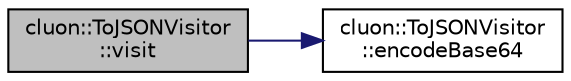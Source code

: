 digraph "cluon::ToJSONVisitor::visit"
{
 // LATEX_PDF_SIZE
  edge [fontname="Helvetica",fontsize="10",labelfontname="Helvetica",labelfontsize="10"];
  node [fontname="Helvetica",fontsize="10",shape=record];
  rankdir="LR";
  Node1 [label="cluon::ToJSONVisitor\l::visit",height=0.2,width=0.4,color="black", fillcolor="grey75", style="filled", fontcolor="black",tooltip=" "];
  Node1 -> Node2 [color="midnightblue",fontsize="10",style="solid",fontname="Helvetica"];
  Node2 [label="cluon::ToJSONVisitor\l::encodeBase64",height=0.2,width=0.4,color="black", fillcolor="white", style="filled",URL="$classcluon_1_1ToJSONVisitor.html#ac08e1291c4803adc8e53ba1887d64aed",tooltip=" "];
}
